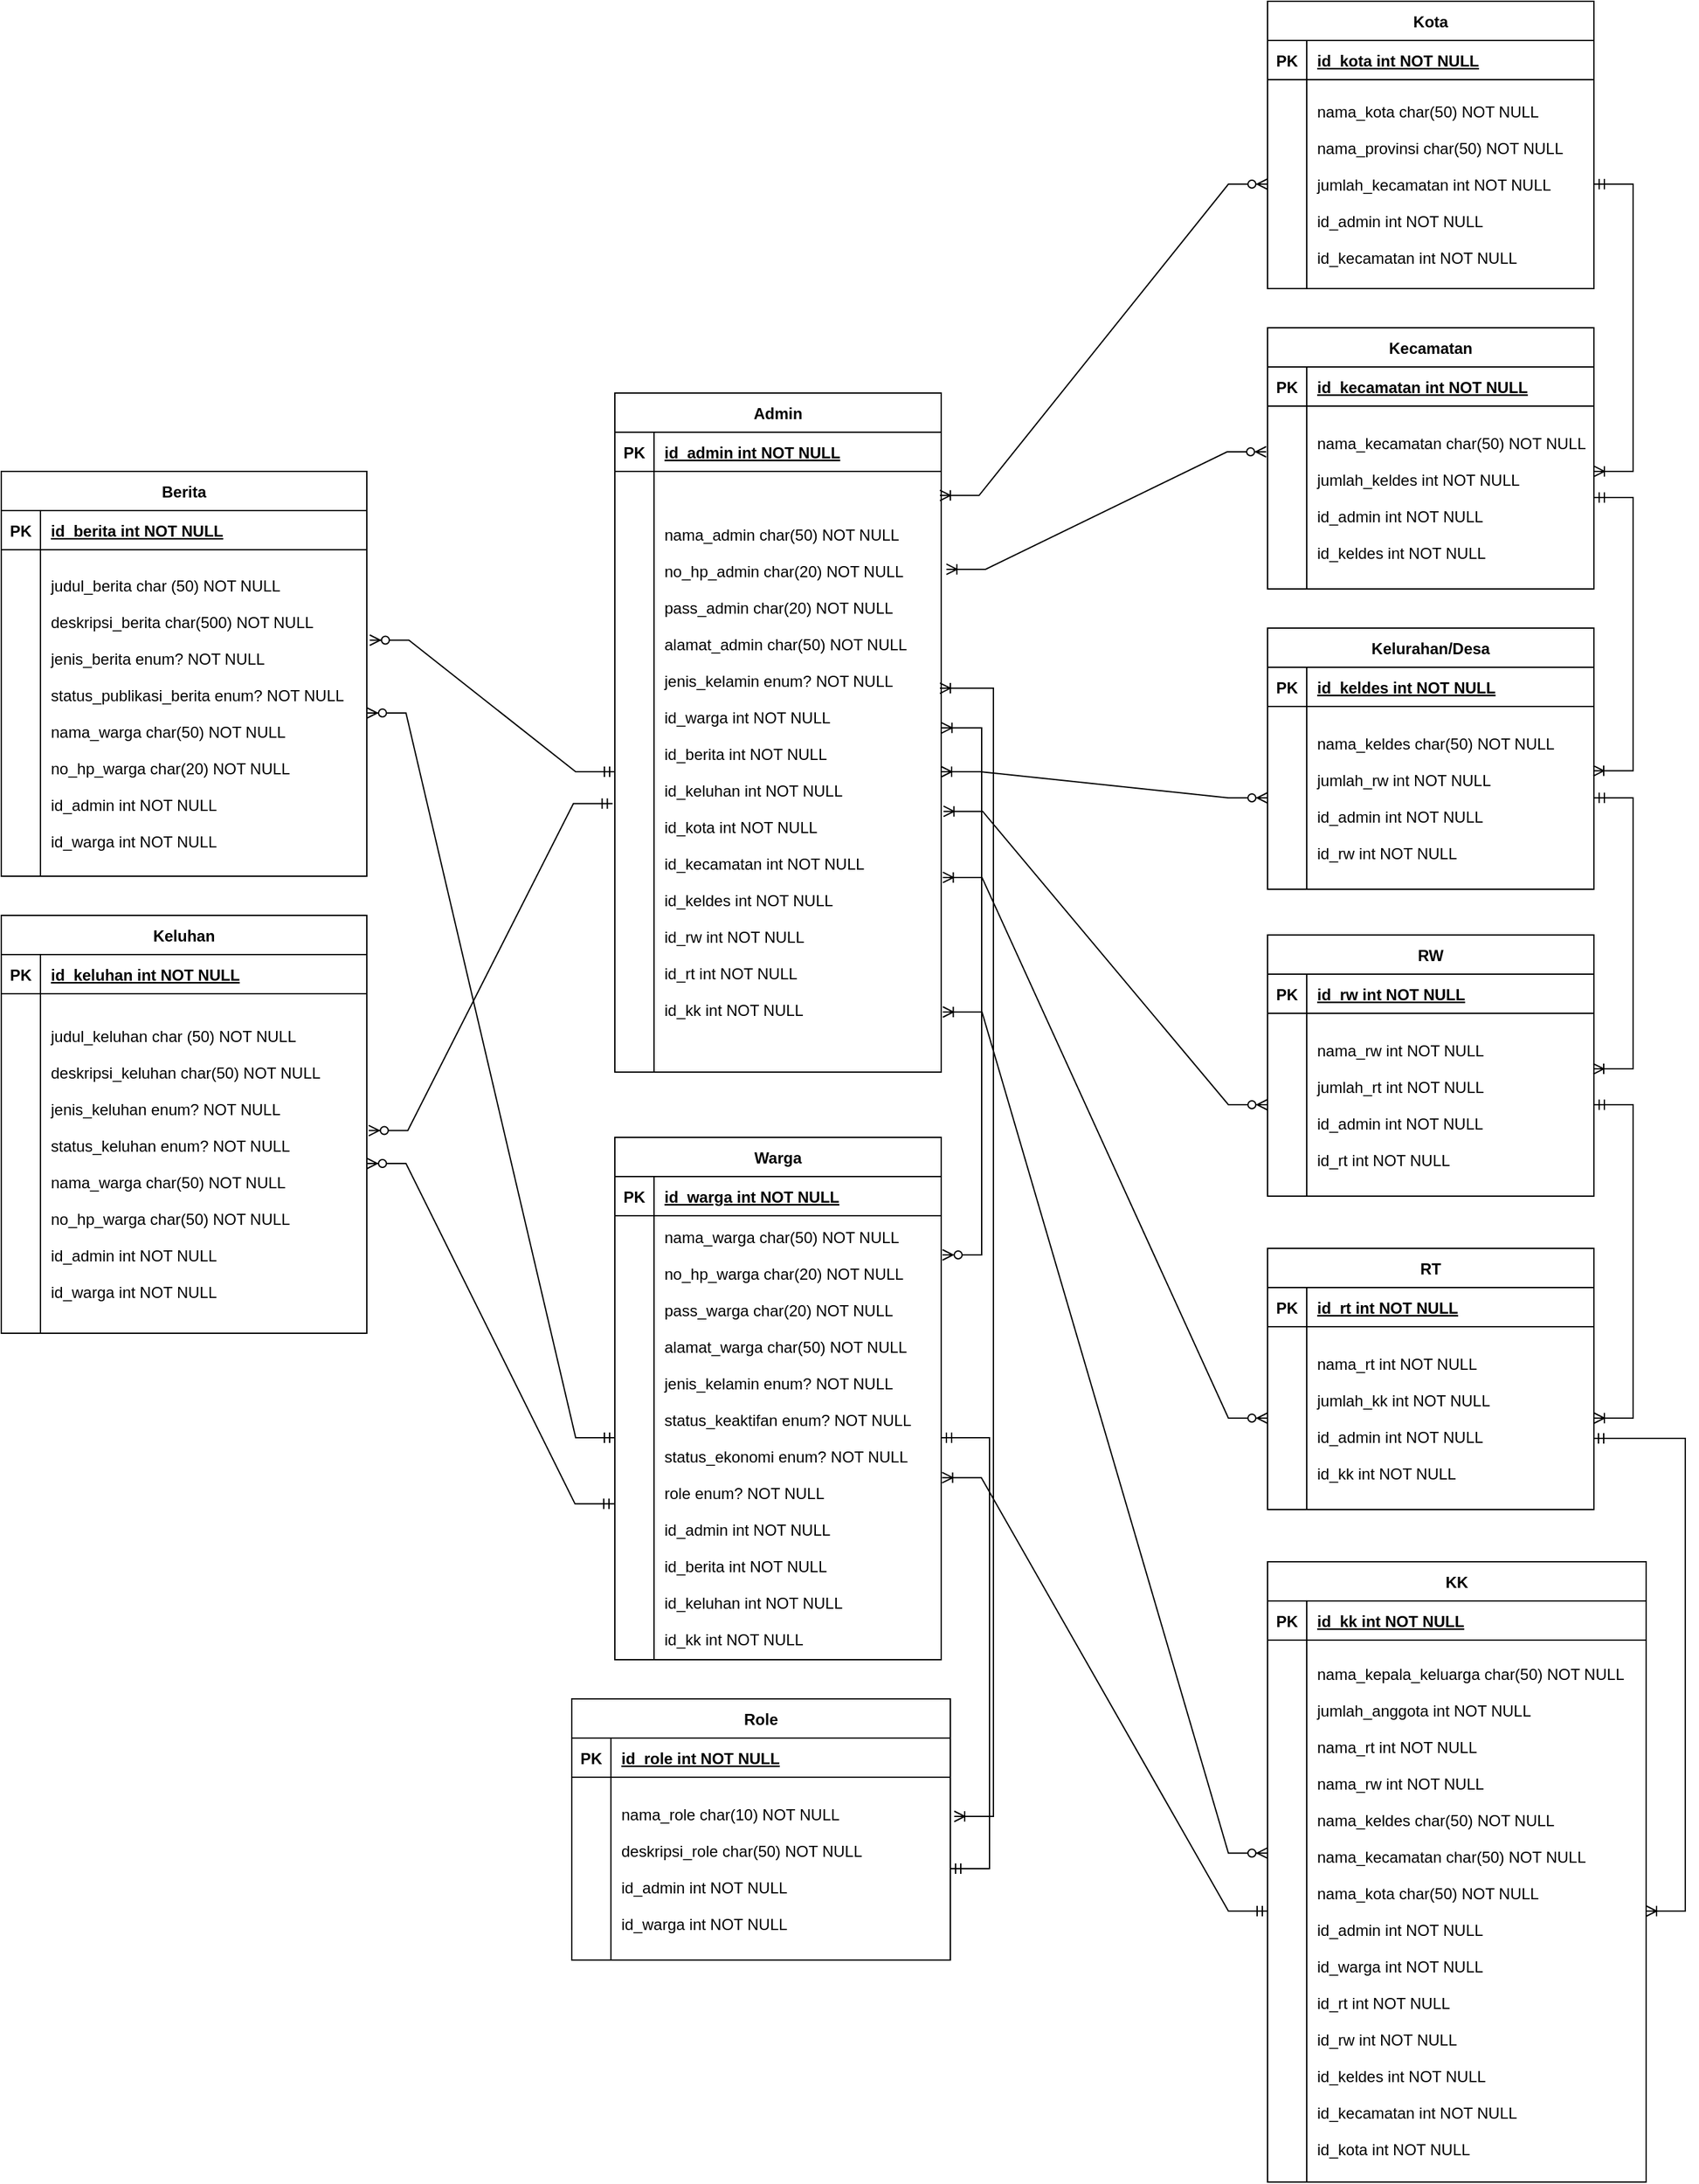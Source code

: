 <mxfile version="17.4.6" type="github">
  <diagram id="R2lEEEUBdFMjLlhIrx00" name="Page-1">
    <mxGraphModel dx="2155" dy="2258" grid="1" gridSize="10" guides="1" tooltips="1" connect="1" arrows="1" fold="1" page="1" pageScale="1" pageWidth="850" pageHeight="1100" math="0" shadow="0" extFonts="Permanent Marker^https://fonts.googleapis.com/css?family=Permanent+Marker">
      <root>
        <mxCell id="0" />
        <mxCell id="1" parent="0" />
        <mxCell id="wq56DuAqluM26716gOqm-50" value="Keluhan" style="shape=table;startSize=30;container=1;collapsible=1;childLayout=tableLayout;fixedRows=1;rowLines=0;fontStyle=1;align=center;resizeLast=1;" parent="1" vertex="1">
          <mxGeometry x="50" y="410" width="280" height="320" as="geometry" />
        </mxCell>
        <mxCell id="wq56DuAqluM26716gOqm-51" value="" style="shape=partialRectangle;collapsible=0;dropTarget=0;pointerEvents=0;fillColor=none;points=[[0,0.5],[1,0.5]];portConstraint=eastwest;top=0;left=0;right=0;bottom=1;" parent="wq56DuAqluM26716gOqm-50" vertex="1">
          <mxGeometry y="30" width="280" height="30" as="geometry" />
        </mxCell>
        <mxCell id="wq56DuAqluM26716gOqm-52" value="PK" style="shape=partialRectangle;overflow=hidden;connectable=0;fillColor=none;top=0;left=0;bottom=0;right=0;fontStyle=1;" parent="wq56DuAqluM26716gOqm-51" vertex="1">
          <mxGeometry width="30" height="30" as="geometry">
            <mxRectangle width="30" height="30" as="alternateBounds" />
          </mxGeometry>
        </mxCell>
        <mxCell id="wq56DuAqluM26716gOqm-53" value="id_keluhan int NOT NULL " style="shape=partialRectangle;overflow=hidden;connectable=0;fillColor=none;top=0;left=0;bottom=0;right=0;align=left;spacingLeft=6;fontStyle=5;" parent="wq56DuAqluM26716gOqm-51" vertex="1">
          <mxGeometry x="30" width="250" height="30" as="geometry">
            <mxRectangle width="250" height="30" as="alternateBounds" />
          </mxGeometry>
        </mxCell>
        <mxCell id="wq56DuAqluM26716gOqm-54" value="" style="shape=partialRectangle;collapsible=0;dropTarget=0;pointerEvents=0;fillColor=none;points=[[0,0.5],[1,0.5]];portConstraint=eastwest;top=0;left=0;right=0;bottom=0;" parent="wq56DuAqluM26716gOqm-50" vertex="1">
          <mxGeometry y="60" width="280" height="260" as="geometry" />
        </mxCell>
        <mxCell id="wq56DuAqluM26716gOqm-55" value="" style="shape=partialRectangle;overflow=hidden;connectable=0;fillColor=none;top=0;left=0;bottom=0;right=0;" parent="wq56DuAqluM26716gOqm-54" vertex="1">
          <mxGeometry width="30" height="260" as="geometry">
            <mxRectangle width="30" height="260" as="alternateBounds" />
          </mxGeometry>
        </mxCell>
        <mxCell id="wq56DuAqluM26716gOqm-56" value="judul_keluhan char (50) NOT NULL&#xa;&#xa;deskripsi_keluhan char(50) NOT NULL&#xa;&#xa;jenis_keluhan enum? NOT NULL&#xa;&#xa;status_keluhan enum? NOT NULL&#xa;&#xa;nama_warga char(50) NOT NULL&#xa;&#xa;no_hp_warga char(50) NOT NULL&#xa;&#xa;id_admin int NOT NULL&#xa;&#xa;id_warga int NOT NULL" style="shape=partialRectangle;overflow=hidden;connectable=0;fillColor=none;top=0;left=0;bottom=0;right=0;align=left;spacingLeft=6;" parent="wq56DuAqluM26716gOqm-54" vertex="1">
          <mxGeometry x="30" width="250" height="260" as="geometry">
            <mxRectangle width="250" height="260" as="alternateBounds" />
          </mxGeometry>
        </mxCell>
        <mxCell id="C-vyLk0tnHw3VtMMgP7b-2" value="Kota" style="shape=table;startSize=30;container=1;collapsible=1;childLayout=tableLayout;fixedRows=1;rowLines=0;fontStyle=1;align=center;resizeLast=1;" parent="1" vertex="1">
          <mxGeometry x="1020" y="-290" width="250" height="220" as="geometry" />
        </mxCell>
        <mxCell id="C-vyLk0tnHw3VtMMgP7b-3" value="" style="shape=partialRectangle;collapsible=0;dropTarget=0;pointerEvents=0;fillColor=none;points=[[0,0.5],[1,0.5]];portConstraint=eastwest;top=0;left=0;right=0;bottom=1;" parent="C-vyLk0tnHw3VtMMgP7b-2" vertex="1">
          <mxGeometry y="30" width="250" height="30" as="geometry" />
        </mxCell>
        <mxCell id="C-vyLk0tnHw3VtMMgP7b-4" value="PK" style="shape=partialRectangle;overflow=hidden;connectable=0;fillColor=none;top=0;left=0;bottom=0;right=0;fontStyle=1;" parent="C-vyLk0tnHw3VtMMgP7b-3" vertex="1">
          <mxGeometry width="30" height="30" as="geometry">
            <mxRectangle width="30" height="30" as="alternateBounds" />
          </mxGeometry>
        </mxCell>
        <mxCell id="C-vyLk0tnHw3VtMMgP7b-5" value="id_kota int NOT NULL " style="shape=partialRectangle;overflow=hidden;connectable=0;fillColor=none;top=0;left=0;bottom=0;right=0;align=left;spacingLeft=6;fontStyle=5;" parent="C-vyLk0tnHw3VtMMgP7b-3" vertex="1">
          <mxGeometry x="30" width="220" height="30" as="geometry">
            <mxRectangle width="220" height="30" as="alternateBounds" />
          </mxGeometry>
        </mxCell>
        <mxCell id="C-vyLk0tnHw3VtMMgP7b-6" value="" style="shape=partialRectangle;collapsible=0;dropTarget=0;pointerEvents=0;fillColor=none;points=[[0,0.5],[1,0.5]];portConstraint=eastwest;top=0;left=0;right=0;bottom=0;" parent="C-vyLk0tnHw3VtMMgP7b-2" vertex="1">
          <mxGeometry y="60" width="250" height="160" as="geometry" />
        </mxCell>
        <mxCell id="C-vyLk0tnHw3VtMMgP7b-7" value="" style="shape=partialRectangle;overflow=hidden;connectable=0;fillColor=none;top=0;left=0;bottom=0;right=0;" parent="C-vyLk0tnHw3VtMMgP7b-6" vertex="1">
          <mxGeometry width="30" height="160" as="geometry">
            <mxRectangle width="30" height="160" as="alternateBounds" />
          </mxGeometry>
        </mxCell>
        <mxCell id="C-vyLk0tnHw3VtMMgP7b-8" value="nama_kota char(50) NOT NULL&#xa;&#xa;nama_provinsi char(50) NOT NULL&#xa;&#xa;jumlah_kecamatan int NOT NULL&#xa;&#xa;id_admin int NOT NULL&#xa;&#xa;id_kecamatan int NOT NULL" style="shape=partialRectangle;overflow=hidden;connectable=0;fillColor=none;top=0;left=0;bottom=0;right=0;align=left;spacingLeft=6;" parent="C-vyLk0tnHw3VtMMgP7b-6" vertex="1">
          <mxGeometry x="30" width="220" height="160" as="geometry">
            <mxRectangle width="220" height="160" as="alternateBounds" />
          </mxGeometry>
        </mxCell>
        <mxCell id="C-vyLk0tnHw3VtMMgP7b-13" value="Berita" style="shape=table;startSize=30;container=1;collapsible=1;childLayout=tableLayout;fixedRows=1;rowLines=0;fontStyle=1;align=center;resizeLast=1;" parent="1" vertex="1">
          <mxGeometry x="50" y="70" width="280" height="310" as="geometry" />
        </mxCell>
        <mxCell id="C-vyLk0tnHw3VtMMgP7b-14" value="" style="shape=partialRectangle;collapsible=0;dropTarget=0;pointerEvents=0;fillColor=none;points=[[0,0.5],[1,0.5]];portConstraint=eastwest;top=0;left=0;right=0;bottom=1;" parent="C-vyLk0tnHw3VtMMgP7b-13" vertex="1">
          <mxGeometry y="30" width="280" height="30" as="geometry" />
        </mxCell>
        <mxCell id="C-vyLk0tnHw3VtMMgP7b-15" value="PK" style="shape=partialRectangle;overflow=hidden;connectable=0;fillColor=none;top=0;left=0;bottom=0;right=0;fontStyle=1;" parent="C-vyLk0tnHw3VtMMgP7b-14" vertex="1">
          <mxGeometry width="30" height="30" as="geometry">
            <mxRectangle width="30" height="30" as="alternateBounds" />
          </mxGeometry>
        </mxCell>
        <mxCell id="C-vyLk0tnHw3VtMMgP7b-16" value="id_berita int NOT NULL " style="shape=partialRectangle;overflow=hidden;connectable=0;fillColor=none;top=0;left=0;bottom=0;right=0;align=left;spacingLeft=6;fontStyle=5;" parent="C-vyLk0tnHw3VtMMgP7b-14" vertex="1">
          <mxGeometry x="30" width="250" height="30" as="geometry">
            <mxRectangle width="250" height="30" as="alternateBounds" />
          </mxGeometry>
        </mxCell>
        <mxCell id="C-vyLk0tnHw3VtMMgP7b-17" value="" style="shape=partialRectangle;collapsible=0;dropTarget=0;pointerEvents=0;fillColor=none;points=[[0,0.5],[1,0.5]];portConstraint=eastwest;top=0;left=0;right=0;bottom=0;" parent="C-vyLk0tnHw3VtMMgP7b-13" vertex="1">
          <mxGeometry y="60" width="280" height="250" as="geometry" />
        </mxCell>
        <mxCell id="C-vyLk0tnHw3VtMMgP7b-18" value="" style="shape=partialRectangle;overflow=hidden;connectable=0;fillColor=none;top=0;left=0;bottom=0;right=0;" parent="C-vyLk0tnHw3VtMMgP7b-17" vertex="1">
          <mxGeometry width="30" height="250" as="geometry">
            <mxRectangle width="30" height="250" as="alternateBounds" />
          </mxGeometry>
        </mxCell>
        <mxCell id="C-vyLk0tnHw3VtMMgP7b-19" value="judul_berita char (50) NOT NULL&#xa;&#xa;deskripsi_berita char(500) NOT NULL&#xa;&#xa;jenis_berita enum? NOT NULL&#xa;&#xa;status_publikasi_berita enum? NOT NULL&#xa;&#xa;nama_warga char(50) NOT NULL&#xa;&#xa;no_hp_warga char(20) NOT NULL&#xa;&#xa;id_admin int NOT NULL&#xa;&#xa;id_warga int NOT NULL" style="shape=partialRectangle;overflow=hidden;connectable=0;fillColor=none;top=0;left=0;bottom=0;right=0;align=left;spacingLeft=6;" parent="C-vyLk0tnHw3VtMMgP7b-17" vertex="1">
          <mxGeometry x="30" width="250" height="250" as="geometry">
            <mxRectangle width="250" height="250" as="alternateBounds" />
          </mxGeometry>
        </mxCell>
        <mxCell id="C-vyLk0tnHw3VtMMgP7b-23" value="Warga" style="shape=table;startSize=30;container=1;collapsible=1;childLayout=tableLayout;fixedRows=1;rowLines=0;fontStyle=1;align=center;resizeLast=1;" parent="1" vertex="1">
          <mxGeometry x="520" y="580" width="250" height="400" as="geometry" />
        </mxCell>
        <mxCell id="C-vyLk0tnHw3VtMMgP7b-24" value="" style="shape=partialRectangle;collapsible=0;dropTarget=0;pointerEvents=0;fillColor=none;points=[[0,0.5],[1,0.5]];portConstraint=eastwest;top=0;left=0;right=0;bottom=1;" parent="C-vyLk0tnHw3VtMMgP7b-23" vertex="1">
          <mxGeometry y="30" width="250" height="30" as="geometry" />
        </mxCell>
        <mxCell id="C-vyLk0tnHw3VtMMgP7b-25" value="PK" style="shape=partialRectangle;overflow=hidden;connectable=0;fillColor=none;top=0;left=0;bottom=0;right=0;fontStyle=1;" parent="C-vyLk0tnHw3VtMMgP7b-24" vertex="1">
          <mxGeometry width="30" height="30" as="geometry">
            <mxRectangle width="30" height="30" as="alternateBounds" />
          </mxGeometry>
        </mxCell>
        <mxCell id="C-vyLk0tnHw3VtMMgP7b-26" value="id_warga int NOT NULL " style="shape=partialRectangle;overflow=hidden;connectable=0;fillColor=none;top=0;left=0;bottom=0;right=0;align=left;spacingLeft=6;fontStyle=5;" parent="C-vyLk0tnHw3VtMMgP7b-24" vertex="1">
          <mxGeometry x="30" width="220" height="30" as="geometry">
            <mxRectangle width="220" height="30" as="alternateBounds" />
          </mxGeometry>
        </mxCell>
        <mxCell id="C-vyLk0tnHw3VtMMgP7b-27" value="" style="shape=partialRectangle;collapsible=0;dropTarget=0;pointerEvents=0;fillColor=none;points=[[0,0.5],[1,0.5]];portConstraint=eastwest;top=0;left=0;right=0;bottom=0;" parent="C-vyLk0tnHw3VtMMgP7b-23" vertex="1">
          <mxGeometry y="60" width="250" height="340" as="geometry" />
        </mxCell>
        <mxCell id="C-vyLk0tnHw3VtMMgP7b-28" value="" style="shape=partialRectangle;overflow=hidden;connectable=0;fillColor=none;top=0;left=0;bottom=0;right=0;" parent="C-vyLk0tnHw3VtMMgP7b-27" vertex="1">
          <mxGeometry width="30" height="340" as="geometry">
            <mxRectangle width="30" height="340" as="alternateBounds" />
          </mxGeometry>
        </mxCell>
        <mxCell id="C-vyLk0tnHw3VtMMgP7b-29" value="nama_warga char(50) NOT NULL&#xa;&#xa;no_hp_warga char(20) NOT NULL&#xa;&#xa;pass_warga char(20) NOT NULL&#xa;&#xa;alamat_warga char(50) NOT NULL&#xa;&#xa;jenis_kelamin enum? NOT NULL&#xa;&#xa;status_keaktifan enum? NOT NULL&#xa;&#xa;status_ekonomi enum? NOT NULL&#xa;&#xa;role enum? NOT NULL&#xa;&#xa;id_admin int NOT NULL&#xa;&#xa;id_berita int NOT NULL&#xa;&#xa;id_keluhan int NOT NULL&#xa;&#xa;id_kk int NOT NULL" style="shape=partialRectangle;overflow=hidden;connectable=0;fillColor=none;top=0;left=0;bottom=0;right=0;align=left;spacingLeft=6;" parent="C-vyLk0tnHw3VtMMgP7b-27" vertex="1">
          <mxGeometry x="30" width="220" height="340" as="geometry">
            <mxRectangle width="220" height="340" as="alternateBounds" />
          </mxGeometry>
        </mxCell>
        <mxCell id="wq56DuAqluM26716gOqm-1" value="Kecamatan" style="shape=table;startSize=30;container=1;collapsible=1;childLayout=tableLayout;fixedRows=1;rowLines=0;fontStyle=1;align=center;resizeLast=1;" parent="1" vertex="1">
          <mxGeometry x="1020" y="-40" width="250" height="200" as="geometry" />
        </mxCell>
        <mxCell id="wq56DuAqluM26716gOqm-2" value="" style="shape=partialRectangle;collapsible=0;dropTarget=0;pointerEvents=0;fillColor=none;points=[[0,0.5],[1,0.5]];portConstraint=eastwest;top=0;left=0;right=0;bottom=1;" parent="wq56DuAqluM26716gOqm-1" vertex="1">
          <mxGeometry y="30" width="250" height="30" as="geometry" />
        </mxCell>
        <mxCell id="wq56DuAqluM26716gOqm-3" value="PK" style="shape=partialRectangle;overflow=hidden;connectable=0;fillColor=none;top=0;left=0;bottom=0;right=0;fontStyle=1;" parent="wq56DuAqluM26716gOqm-2" vertex="1">
          <mxGeometry width="30" height="30" as="geometry">
            <mxRectangle width="30" height="30" as="alternateBounds" />
          </mxGeometry>
        </mxCell>
        <mxCell id="wq56DuAqluM26716gOqm-4" value="id_kecamatan int NOT NULL " style="shape=partialRectangle;overflow=hidden;connectable=0;fillColor=none;top=0;left=0;bottom=0;right=0;align=left;spacingLeft=6;fontStyle=5;" parent="wq56DuAqluM26716gOqm-2" vertex="1">
          <mxGeometry x="30" width="220" height="30" as="geometry">
            <mxRectangle width="220" height="30" as="alternateBounds" />
          </mxGeometry>
        </mxCell>
        <mxCell id="wq56DuAqluM26716gOqm-5" value="" style="shape=partialRectangle;collapsible=0;dropTarget=0;pointerEvents=0;fillColor=none;points=[[0,0.5],[1,0.5]];portConstraint=eastwest;top=0;left=0;right=0;bottom=0;" parent="wq56DuAqluM26716gOqm-1" vertex="1">
          <mxGeometry y="60" width="250" height="140" as="geometry" />
        </mxCell>
        <mxCell id="wq56DuAqluM26716gOqm-6" value="" style="shape=partialRectangle;overflow=hidden;connectable=0;fillColor=none;top=0;left=0;bottom=0;right=0;" parent="wq56DuAqluM26716gOqm-5" vertex="1">
          <mxGeometry width="30" height="140" as="geometry">
            <mxRectangle width="30" height="140" as="alternateBounds" />
          </mxGeometry>
        </mxCell>
        <mxCell id="wq56DuAqluM26716gOqm-7" value="nama_kecamatan char(50) NOT NULL&#xa;&#xa;jumlah_keldes int NOT NULL&#xa;&#xa;id_admin int NOT NULL&#xa;&#xa;id_keldes int NOT NULL" style="shape=partialRectangle;overflow=hidden;connectable=0;fillColor=none;top=0;left=0;bottom=0;right=0;align=left;spacingLeft=6;" parent="wq56DuAqluM26716gOqm-5" vertex="1">
          <mxGeometry x="30" width="220" height="140" as="geometry">
            <mxRectangle width="220" height="140" as="alternateBounds" />
          </mxGeometry>
        </mxCell>
        <mxCell id="wq56DuAqluM26716gOqm-8" value="Kelurahan/Desa" style="shape=table;startSize=30;container=1;collapsible=1;childLayout=tableLayout;fixedRows=1;rowLines=0;fontStyle=1;align=center;resizeLast=1;" parent="1" vertex="1">
          <mxGeometry x="1020" y="190" width="250" height="200" as="geometry" />
        </mxCell>
        <mxCell id="wq56DuAqluM26716gOqm-9" value="" style="shape=partialRectangle;collapsible=0;dropTarget=0;pointerEvents=0;fillColor=none;points=[[0,0.5],[1,0.5]];portConstraint=eastwest;top=0;left=0;right=0;bottom=1;" parent="wq56DuAqluM26716gOqm-8" vertex="1">
          <mxGeometry y="30" width="250" height="30" as="geometry" />
        </mxCell>
        <mxCell id="wq56DuAqluM26716gOqm-10" value="PK" style="shape=partialRectangle;overflow=hidden;connectable=0;fillColor=none;top=0;left=0;bottom=0;right=0;fontStyle=1;" parent="wq56DuAqluM26716gOqm-9" vertex="1">
          <mxGeometry width="30" height="30" as="geometry">
            <mxRectangle width="30" height="30" as="alternateBounds" />
          </mxGeometry>
        </mxCell>
        <mxCell id="wq56DuAqluM26716gOqm-11" value="id_keldes int NOT NULL " style="shape=partialRectangle;overflow=hidden;connectable=0;fillColor=none;top=0;left=0;bottom=0;right=0;align=left;spacingLeft=6;fontStyle=5;" parent="wq56DuAqluM26716gOqm-9" vertex="1">
          <mxGeometry x="30" width="220" height="30" as="geometry">
            <mxRectangle width="220" height="30" as="alternateBounds" />
          </mxGeometry>
        </mxCell>
        <mxCell id="wq56DuAqluM26716gOqm-12" value="" style="shape=partialRectangle;collapsible=0;dropTarget=0;pointerEvents=0;fillColor=none;points=[[0,0.5],[1,0.5]];portConstraint=eastwest;top=0;left=0;right=0;bottom=0;" parent="wq56DuAqluM26716gOqm-8" vertex="1">
          <mxGeometry y="60" width="250" height="140" as="geometry" />
        </mxCell>
        <mxCell id="wq56DuAqluM26716gOqm-13" value="" style="shape=partialRectangle;overflow=hidden;connectable=0;fillColor=none;top=0;left=0;bottom=0;right=0;" parent="wq56DuAqluM26716gOqm-12" vertex="1">
          <mxGeometry width="30" height="140" as="geometry">
            <mxRectangle width="30" height="140" as="alternateBounds" />
          </mxGeometry>
        </mxCell>
        <mxCell id="wq56DuAqluM26716gOqm-14" value="nama_keldes char(50) NOT NULL&#xa;&#xa;jumlah_rw int NOT NULL&#xa;&#xa;id_admin int NOT NULL&#xa;&#xa;id_rw int NOT NULL" style="shape=partialRectangle;overflow=hidden;connectable=0;fillColor=none;top=0;left=0;bottom=0;right=0;align=left;spacingLeft=6;" parent="wq56DuAqluM26716gOqm-12" vertex="1">
          <mxGeometry x="30" width="220" height="140" as="geometry">
            <mxRectangle width="220" height="140" as="alternateBounds" />
          </mxGeometry>
        </mxCell>
        <mxCell id="wq56DuAqluM26716gOqm-22" value="RW" style="shape=table;startSize=30;container=1;collapsible=1;childLayout=tableLayout;fixedRows=1;rowLines=0;fontStyle=1;align=center;resizeLast=1;" parent="1" vertex="1">
          <mxGeometry x="1020" y="425" width="250" height="200" as="geometry" />
        </mxCell>
        <mxCell id="wq56DuAqluM26716gOqm-23" value="" style="shape=partialRectangle;collapsible=0;dropTarget=0;pointerEvents=0;fillColor=none;points=[[0,0.5],[1,0.5]];portConstraint=eastwest;top=0;left=0;right=0;bottom=1;" parent="wq56DuAqluM26716gOqm-22" vertex="1">
          <mxGeometry y="30" width="250" height="30" as="geometry" />
        </mxCell>
        <mxCell id="wq56DuAqluM26716gOqm-24" value="PK" style="shape=partialRectangle;overflow=hidden;connectable=0;fillColor=none;top=0;left=0;bottom=0;right=0;fontStyle=1;" parent="wq56DuAqluM26716gOqm-23" vertex="1">
          <mxGeometry width="30" height="30" as="geometry">
            <mxRectangle width="30" height="30" as="alternateBounds" />
          </mxGeometry>
        </mxCell>
        <mxCell id="wq56DuAqluM26716gOqm-25" value="id_rw int NOT NULL " style="shape=partialRectangle;overflow=hidden;connectable=0;fillColor=none;top=0;left=0;bottom=0;right=0;align=left;spacingLeft=6;fontStyle=5;" parent="wq56DuAqluM26716gOqm-23" vertex="1">
          <mxGeometry x="30" width="220" height="30" as="geometry">
            <mxRectangle width="220" height="30" as="alternateBounds" />
          </mxGeometry>
        </mxCell>
        <mxCell id="wq56DuAqluM26716gOqm-26" value="" style="shape=partialRectangle;collapsible=0;dropTarget=0;pointerEvents=0;fillColor=none;points=[[0,0.5],[1,0.5]];portConstraint=eastwest;top=0;left=0;right=0;bottom=0;" parent="wq56DuAqluM26716gOqm-22" vertex="1">
          <mxGeometry y="60" width="250" height="140" as="geometry" />
        </mxCell>
        <mxCell id="wq56DuAqluM26716gOqm-27" value="" style="shape=partialRectangle;overflow=hidden;connectable=0;fillColor=none;top=0;left=0;bottom=0;right=0;" parent="wq56DuAqluM26716gOqm-26" vertex="1">
          <mxGeometry width="30" height="140" as="geometry">
            <mxRectangle width="30" height="140" as="alternateBounds" />
          </mxGeometry>
        </mxCell>
        <mxCell id="wq56DuAqluM26716gOqm-28" value="nama_rw int NOT NULL&#xa;&#xa;jumlah_rt int NOT NULL&#xa;&#xa;id_admin int NOT NULL&#xa;&#xa;id_rt int NOT NULL" style="shape=partialRectangle;overflow=hidden;connectable=0;fillColor=none;top=0;left=0;bottom=0;right=0;align=left;spacingLeft=6;" parent="wq56DuAqluM26716gOqm-26" vertex="1">
          <mxGeometry x="30" width="220" height="140" as="geometry">
            <mxRectangle width="220" height="140" as="alternateBounds" />
          </mxGeometry>
        </mxCell>
        <mxCell id="wq56DuAqluM26716gOqm-29" value="RT" style="shape=table;startSize=30;container=1;collapsible=1;childLayout=tableLayout;fixedRows=1;rowLines=0;fontStyle=1;align=center;resizeLast=1;" parent="1" vertex="1">
          <mxGeometry x="1020" y="665" width="250" height="200" as="geometry" />
        </mxCell>
        <mxCell id="wq56DuAqluM26716gOqm-30" value="" style="shape=partialRectangle;collapsible=0;dropTarget=0;pointerEvents=0;fillColor=none;points=[[0,0.5],[1,0.5]];portConstraint=eastwest;top=0;left=0;right=0;bottom=1;" parent="wq56DuAqluM26716gOqm-29" vertex="1">
          <mxGeometry y="30" width="250" height="30" as="geometry" />
        </mxCell>
        <mxCell id="wq56DuAqluM26716gOqm-31" value="PK" style="shape=partialRectangle;overflow=hidden;connectable=0;fillColor=none;top=0;left=0;bottom=0;right=0;fontStyle=1;" parent="wq56DuAqluM26716gOqm-30" vertex="1">
          <mxGeometry width="30" height="30" as="geometry">
            <mxRectangle width="30" height="30" as="alternateBounds" />
          </mxGeometry>
        </mxCell>
        <mxCell id="wq56DuAqluM26716gOqm-32" value="id_rt int NOT NULL " style="shape=partialRectangle;overflow=hidden;connectable=0;fillColor=none;top=0;left=0;bottom=0;right=0;align=left;spacingLeft=6;fontStyle=5;" parent="wq56DuAqluM26716gOqm-30" vertex="1">
          <mxGeometry x="30" width="220" height="30" as="geometry">
            <mxRectangle width="220" height="30" as="alternateBounds" />
          </mxGeometry>
        </mxCell>
        <mxCell id="wq56DuAqluM26716gOqm-33" value="" style="shape=partialRectangle;collapsible=0;dropTarget=0;pointerEvents=0;fillColor=none;points=[[0,0.5],[1,0.5]];portConstraint=eastwest;top=0;left=0;right=0;bottom=0;" parent="wq56DuAqluM26716gOqm-29" vertex="1">
          <mxGeometry y="60" width="250" height="140" as="geometry" />
        </mxCell>
        <mxCell id="wq56DuAqluM26716gOqm-34" value="" style="shape=partialRectangle;overflow=hidden;connectable=0;fillColor=none;top=0;left=0;bottom=0;right=0;" parent="wq56DuAqluM26716gOqm-33" vertex="1">
          <mxGeometry width="30" height="140" as="geometry">
            <mxRectangle width="30" height="140" as="alternateBounds" />
          </mxGeometry>
        </mxCell>
        <mxCell id="wq56DuAqluM26716gOqm-35" value="nama_rt int NOT NULL&#xa;&#xa;jumlah_kk int NOT NULL&#xa;&#xa;id_admin int NOT NULL&#xa;&#xa;id_kk int NOT NULL" style="shape=partialRectangle;overflow=hidden;connectable=0;fillColor=none;top=0;left=0;bottom=0;right=0;align=left;spacingLeft=6;" parent="wq56DuAqluM26716gOqm-33" vertex="1">
          <mxGeometry x="30" width="220" height="140" as="geometry">
            <mxRectangle width="220" height="140" as="alternateBounds" />
          </mxGeometry>
        </mxCell>
        <mxCell id="wq56DuAqluM26716gOqm-36" value="KK" style="shape=table;startSize=30;container=1;collapsible=1;childLayout=tableLayout;fixedRows=1;rowLines=0;fontStyle=1;align=center;resizeLast=1;" parent="1" vertex="1">
          <mxGeometry x="1020" y="905" width="290" height="475" as="geometry" />
        </mxCell>
        <mxCell id="wq56DuAqluM26716gOqm-37" value="" style="shape=partialRectangle;collapsible=0;dropTarget=0;pointerEvents=0;fillColor=none;points=[[0,0.5],[1,0.5]];portConstraint=eastwest;top=0;left=0;right=0;bottom=1;" parent="wq56DuAqluM26716gOqm-36" vertex="1">
          <mxGeometry y="30" width="290" height="30" as="geometry" />
        </mxCell>
        <mxCell id="wq56DuAqluM26716gOqm-38" value="PK" style="shape=partialRectangle;overflow=hidden;connectable=0;fillColor=none;top=0;left=0;bottom=0;right=0;fontStyle=1;" parent="wq56DuAqluM26716gOqm-37" vertex="1">
          <mxGeometry width="30" height="30" as="geometry">
            <mxRectangle width="30" height="30" as="alternateBounds" />
          </mxGeometry>
        </mxCell>
        <mxCell id="wq56DuAqluM26716gOqm-39" value="id_kk int NOT NULL " style="shape=partialRectangle;overflow=hidden;connectable=0;fillColor=none;top=0;left=0;bottom=0;right=0;align=left;spacingLeft=6;fontStyle=5;" parent="wq56DuAqluM26716gOqm-37" vertex="1">
          <mxGeometry x="30" width="260" height="30" as="geometry">
            <mxRectangle width="260" height="30" as="alternateBounds" />
          </mxGeometry>
        </mxCell>
        <mxCell id="wq56DuAqluM26716gOqm-40" value="" style="shape=partialRectangle;collapsible=0;dropTarget=0;pointerEvents=0;fillColor=none;points=[[0,0.5],[1,0.5]];portConstraint=eastwest;top=0;left=0;right=0;bottom=0;" parent="wq56DuAqluM26716gOqm-36" vertex="1">
          <mxGeometry y="60" width="290" height="415" as="geometry" />
        </mxCell>
        <mxCell id="wq56DuAqluM26716gOqm-41" value="" style="shape=partialRectangle;overflow=hidden;connectable=0;fillColor=none;top=0;left=0;bottom=0;right=0;" parent="wq56DuAqluM26716gOqm-40" vertex="1">
          <mxGeometry width="30" height="415" as="geometry">
            <mxRectangle width="30" height="415" as="alternateBounds" />
          </mxGeometry>
        </mxCell>
        <mxCell id="wq56DuAqluM26716gOqm-42" value="nama_kepala_keluarga char(50) NOT NULL&#xa;&#xa;jumlah_anggota int NOT NULL&#xa;&#xa;nama_rt int NOT NULL&#xa;&#xa;nama_rw int NOT NULL&#xa;&#xa;nama_keldes char(50) NOT NULL&#xa;&#xa;nama_kecamatan char(50) NOT NULL&#xa;&#xa;nama_kota char(50) NOT NULL&#xa;&#xa;id_admin int NOT NULL&#xa;&#xa;id_warga int NOT NULL&#xa;&#xa;id_rt int NOT NULL&#xa;&#xa;id_rw int NOT NULL&#xa;&#xa;id_keldes int NOT NULL&#xa;&#xa;id_kecamatan int NOT NULL&#xa;&#xa;id_kota int NOT NULL" style="shape=partialRectangle;overflow=hidden;connectable=0;fillColor=none;top=0;left=0;bottom=0;right=0;align=left;spacingLeft=6;" parent="wq56DuAqluM26716gOqm-40" vertex="1">
          <mxGeometry x="30" width="260" height="415" as="geometry">
            <mxRectangle width="260" height="415" as="alternateBounds" />
          </mxGeometry>
        </mxCell>
        <mxCell id="wq56DuAqluM26716gOqm-43" value="Admin" style="shape=table;startSize=30;container=1;collapsible=1;childLayout=tableLayout;fixedRows=1;rowLines=0;fontStyle=1;align=center;resizeLast=1;" parent="1" vertex="1">
          <mxGeometry x="520" y="10" width="250" height="520" as="geometry" />
        </mxCell>
        <mxCell id="wq56DuAqluM26716gOqm-44" value="" style="shape=partialRectangle;collapsible=0;dropTarget=0;pointerEvents=0;fillColor=none;points=[[0,0.5],[1,0.5]];portConstraint=eastwest;top=0;left=0;right=0;bottom=1;" parent="wq56DuAqluM26716gOqm-43" vertex="1">
          <mxGeometry y="30" width="250" height="30" as="geometry" />
        </mxCell>
        <mxCell id="wq56DuAqluM26716gOqm-45" value="PK" style="shape=partialRectangle;overflow=hidden;connectable=0;fillColor=none;top=0;left=0;bottom=0;right=0;fontStyle=1;" parent="wq56DuAqluM26716gOqm-44" vertex="1">
          <mxGeometry width="30" height="30" as="geometry">
            <mxRectangle width="30" height="30" as="alternateBounds" />
          </mxGeometry>
        </mxCell>
        <mxCell id="wq56DuAqluM26716gOqm-46" value="id_admin int NOT NULL " style="shape=partialRectangle;overflow=hidden;connectable=0;fillColor=none;top=0;left=0;bottom=0;right=0;align=left;spacingLeft=6;fontStyle=5;" parent="wq56DuAqluM26716gOqm-44" vertex="1">
          <mxGeometry x="30" width="220" height="30" as="geometry">
            <mxRectangle width="220" height="30" as="alternateBounds" />
          </mxGeometry>
        </mxCell>
        <mxCell id="wq56DuAqluM26716gOqm-47" value="" style="shape=partialRectangle;collapsible=0;dropTarget=0;pointerEvents=0;fillColor=none;points=[[0,0.5],[1,0.5]];portConstraint=eastwest;top=0;left=0;right=0;bottom=0;" parent="wq56DuAqluM26716gOqm-43" vertex="1">
          <mxGeometry y="60" width="250" height="460" as="geometry" />
        </mxCell>
        <mxCell id="wq56DuAqluM26716gOqm-48" value="" style="shape=partialRectangle;overflow=hidden;connectable=0;fillColor=none;top=0;left=0;bottom=0;right=0;" parent="wq56DuAqluM26716gOqm-47" vertex="1">
          <mxGeometry width="30" height="460" as="geometry">
            <mxRectangle width="30" height="460" as="alternateBounds" />
          </mxGeometry>
        </mxCell>
        <mxCell id="wq56DuAqluM26716gOqm-49" value="nama_admin char(50) NOT NULL&#xa;&#xa;no_hp_admin char(20) NOT NULL&#xa;&#xa;pass_admin char(20) NOT NULL&#xa;&#xa;alamat_admin char(50) NOT NULL&#xa;&#xa;jenis_kelamin enum? NOT NULL&#xa;&#xa;id_warga int NOT NULL&#xa;&#xa;id_berita int NOT NULL&#xa;&#xa;id_keluhan int NOT NULL&#xa;&#xa;id_kota int NOT NULL&#xa;&#xa;id_kecamatan int NOT NULL&#xa;&#xa;id_keldes int NOT NULL&#xa;&#xa;id_rw int NOT NULL&#xa;&#xa;id_rt int NOT NULL&#xa;&#xa;id_kk int NOT NULL" style="shape=partialRectangle;overflow=hidden;connectable=0;fillColor=none;top=0;left=0;bottom=0;right=0;align=left;spacingLeft=6;" parent="wq56DuAqluM26716gOqm-47" vertex="1">
          <mxGeometry x="30" width="220" height="460" as="geometry">
            <mxRectangle width="220" height="460" as="alternateBounds" />
          </mxGeometry>
        </mxCell>
        <mxCell id="wq56DuAqluM26716gOqm-57" value="" style="edgeStyle=entityRelationEdgeStyle;fontSize=12;html=1;endArrow=ERoneToMany;startArrow=ERmandOne;rounded=0;exitX=1;exitY=0.5;exitDx=0;exitDy=0;entryX=1;entryY=0.357;entryDx=0;entryDy=0;entryPerimeter=0;" parent="1" source="C-vyLk0tnHw3VtMMgP7b-6" target="wq56DuAqluM26716gOqm-5" edge="1">
          <mxGeometry width="100" height="100" relative="1" as="geometry">
            <mxPoint x="1340" y="-80" as="sourcePoint" />
            <mxPoint x="1440" y="-180" as="targetPoint" />
          </mxGeometry>
        </mxCell>
        <mxCell id="wq56DuAqluM26716gOqm-58" value="" style="edgeStyle=entityRelationEdgeStyle;fontSize=12;html=1;endArrow=ERoneToMany;startArrow=ERmandOne;rounded=0;entryX=0.998;entryY=0.352;entryDx=0;entryDy=0;entryPerimeter=0;" parent="1" target="wq56DuAqluM26716gOqm-12" edge="1">
          <mxGeometry width="100" height="100" relative="1" as="geometry">
            <mxPoint x="1270" y="90" as="sourcePoint" />
            <mxPoint x="1280" y="100" as="targetPoint" />
          </mxGeometry>
        </mxCell>
        <mxCell id="wq56DuAqluM26716gOqm-62" value="" style="edgeStyle=entityRelationEdgeStyle;fontSize=12;html=1;endArrow=ERoneToMany;startArrow=ERmandOne;rounded=0;entryX=0.998;entryY=0.304;entryDx=0;entryDy=0;entryPerimeter=0;" parent="1" source="wq56DuAqluM26716gOqm-12" target="wq56DuAqluM26716gOqm-26" edge="1">
          <mxGeometry width="100" height="100" relative="1" as="geometry">
            <mxPoint x="1120" y="800" as="sourcePoint" />
            <mxPoint x="1280" y="820" as="targetPoint" />
          </mxGeometry>
        </mxCell>
        <mxCell id="wq56DuAqluM26716gOqm-63" value="" style="edgeStyle=entityRelationEdgeStyle;fontSize=12;html=1;endArrow=ERoneToMany;startArrow=ERmandOne;rounded=0;" parent="1" source="wq56DuAqluM26716gOqm-26" target="wq56DuAqluM26716gOqm-33" edge="1">
          <mxGeometry width="100" height="100" relative="1" as="geometry">
            <mxPoint x="1425" y="525" as="sourcePoint" />
            <mxPoint x="1425" y="765" as="targetPoint" />
          </mxGeometry>
        </mxCell>
        <mxCell id="wq56DuAqluM26716gOqm-64" value="" style="edgeStyle=entityRelationEdgeStyle;fontSize=12;html=1;endArrow=ERoneToMany;startArrow=ERmandOne;rounded=0;exitX=0.998;exitY=0.611;exitDx=0;exitDy=0;exitPerimeter=0;" parent="1" source="wq56DuAqluM26716gOqm-33" target="wq56DuAqluM26716gOqm-40" edge="1">
          <mxGeometry width="100" height="100" relative="1" as="geometry">
            <mxPoint x="1280" y="565" as="sourcePoint" />
            <mxPoint x="1280" y="805" as="targetPoint" />
          </mxGeometry>
        </mxCell>
        <mxCell id="wq56DuAqluM26716gOqm-65" value="" style="edgeStyle=entityRelationEdgeStyle;fontSize=12;html=1;endArrow=ERoneToMany;startArrow=ERmandOne;rounded=0;enumerate=0;entryX=1.003;entryY=0.59;entryDx=0;entryDy=0;entryPerimeter=0;" parent="1" source="wq56DuAqluM26716gOqm-40" target="C-vyLk0tnHw3VtMMgP7b-27" edge="1">
          <mxGeometry width="100" height="100" relative="1" as="geometry">
            <mxPoint x="1099.5" y="1145.54" as="sourcePoint" />
            <mxPoint x="1130" y="1520" as="targetPoint" />
          </mxGeometry>
        </mxCell>
        <mxCell id="wq56DuAqluM26716gOqm-68" value="" style="edgeStyle=entityRelationEdgeStyle;fontSize=12;html=1;endArrow=ERoneToMany;startArrow=ERzeroToMany;rounded=0;entryX=1.001;entryY=0.427;entryDx=0;entryDy=0;entryPerimeter=0;" parent="1" target="wq56DuAqluM26716gOqm-47" edge="1">
          <mxGeometry width="100" height="100" relative="1" as="geometry">
            <mxPoint x="771" y="670" as="sourcePoint" />
            <mxPoint x="760.25" y="530.11" as="targetPoint" />
          </mxGeometry>
        </mxCell>
        <mxCell id="wq56DuAqluM26716gOqm-69" value="" style="edgeStyle=entityRelationEdgeStyle;fontSize=12;html=1;endArrow=ERoneToMany;startArrow=ERzeroToMany;rounded=0;entryX=0.996;entryY=0.04;entryDx=0;entryDy=0;entryPerimeter=0;" parent="1" source="C-vyLk0tnHw3VtMMgP7b-6" target="wq56DuAqluM26716gOqm-47" edge="1">
          <mxGeometry width="100" height="100" relative="1" as="geometry">
            <mxPoint x="780" y="784.85" as="sourcePoint" />
            <mxPoint x="780" y="365.1" as="targetPoint" />
          </mxGeometry>
        </mxCell>
        <mxCell id="wq56DuAqluM26716gOqm-70" value="" style="edgeStyle=entityRelationEdgeStyle;fontSize=12;html=1;endArrow=ERoneToMany;startArrow=ERzeroToMany;rounded=0;entryX=1.016;entryY=0.163;entryDx=0;entryDy=0;entryPerimeter=0;exitX=-0.004;exitY=0.25;exitDx=0;exitDy=0;exitPerimeter=0;" parent="1" source="wq56DuAqluM26716gOqm-5" target="wq56DuAqluM26716gOqm-47" edge="1">
          <mxGeometry width="100" height="100" relative="1" as="geometry">
            <mxPoint x="850" y="190" as="sourcePoint" />
            <mxPoint x="780" y="288.13" as="targetPoint" />
          </mxGeometry>
        </mxCell>
        <mxCell id="wq56DuAqluM26716gOqm-72" value="" style="edgeStyle=entityRelationEdgeStyle;fontSize=12;html=1;endArrow=ERoneToMany;startArrow=ERzeroToMany;rounded=0;" parent="1" source="wq56DuAqluM26716gOqm-12" target="wq56DuAqluM26716gOqm-47" edge="1">
          <mxGeometry width="100" height="100" relative="1" as="geometry">
            <mxPoint x="849" y="385" as="sourcePoint" />
            <mxPoint x="780" y="309.2" as="targetPoint" />
          </mxGeometry>
        </mxCell>
        <mxCell id="wq56DuAqluM26716gOqm-73" value="" style="edgeStyle=entityRelationEdgeStyle;fontSize=12;html=1;endArrow=ERoneToMany;startArrow=ERzeroToMany;rounded=0;entryX=1.007;entryY=0.566;entryDx=0;entryDy=0;entryPerimeter=0;" parent="1" source="wq56DuAqluM26716gOqm-26" target="wq56DuAqluM26716gOqm-47" edge="1">
          <mxGeometry width="100" height="100" relative="1" as="geometry">
            <mxPoint x="1030" y="330" as="sourcePoint" />
            <mxPoint x="840" y="430" as="targetPoint" />
          </mxGeometry>
        </mxCell>
        <mxCell id="wq56DuAqluM26716gOqm-74" value="" style="edgeStyle=entityRelationEdgeStyle;fontSize=12;html=1;endArrow=ERoneToMany;startArrow=ERzeroToMany;rounded=0;entryX=1.005;entryY=0.676;entryDx=0;entryDy=0;entryPerimeter=0;" parent="1" source="wq56DuAqluM26716gOqm-33" target="wq56DuAqluM26716gOqm-47" edge="1">
          <mxGeometry width="100" height="100" relative="1" as="geometry">
            <mxPoint x="1030" y="565" as="sourcePoint" />
            <mxPoint x="780" y="335" as="targetPoint" />
          </mxGeometry>
        </mxCell>
        <mxCell id="wq56DuAqluM26716gOqm-75" value="" style="edgeStyle=entityRelationEdgeStyle;fontSize=12;html=1;endArrow=ERoneToMany;startArrow=ERzeroToMany;rounded=0;exitX=0;exitY=0.393;exitDx=0;exitDy=0;exitPerimeter=0;entryX=1.005;entryY=0.9;entryDx=0;entryDy=0;entryPerimeter=0;" parent="1" source="wq56DuAqluM26716gOqm-40" target="wq56DuAqluM26716gOqm-47" edge="1">
          <mxGeometry width="100" height="100" relative="1" as="geometry">
            <mxPoint x="1030" y="805" as="sourcePoint" />
            <mxPoint x="780" y="335" as="targetPoint" />
          </mxGeometry>
        </mxCell>
        <mxCell id="wq56DuAqluM26716gOqm-76" value="" style="edgeStyle=entityRelationEdgeStyle;fontSize=12;html=1;endArrow=ERzeroToMany;startArrow=ERmandOne;rounded=0;exitX=-0.002;exitY=0.649;exitDx=0;exitDy=0;exitPerimeter=0;" parent="1" source="C-vyLk0tnHw3VtMMgP7b-27" target="wq56DuAqluM26716gOqm-54" edge="1">
          <mxGeometry width="100" height="100" relative="1" as="geometry">
            <mxPoint x="360" y="540" as="sourcePoint" />
            <mxPoint x="460" y="440" as="targetPoint" />
          </mxGeometry>
        </mxCell>
        <mxCell id="wq56DuAqluM26716gOqm-77" value="" style="edgeStyle=entityRelationEdgeStyle;fontSize=12;html=1;endArrow=ERzeroToMany;startArrow=ERmandOne;rounded=0;" parent="1" source="C-vyLk0tnHw3VtMMgP7b-27" target="C-vyLk0tnHw3VtMMgP7b-17" edge="1">
          <mxGeometry width="100" height="100" relative="1" as="geometry">
            <mxPoint x="530" y="805" as="sourcePoint" />
            <mxPoint x="340" y="610" as="targetPoint" />
          </mxGeometry>
        </mxCell>
        <mxCell id="wq56DuAqluM26716gOqm-78" value="" style="edgeStyle=entityRelationEdgeStyle;fontSize=12;html=1;endArrow=ERzeroToMany;startArrow=ERmandOne;rounded=0;entryX=1.008;entryY=0.277;entryDx=0;entryDy=0;entryPerimeter=0;" parent="1" source="wq56DuAqluM26716gOqm-47" target="C-vyLk0tnHw3VtMMgP7b-17" edge="1">
          <mxGeometry width="100" height="100" relative="1" as="geometry">
            <mxPoint x="390" y="270" as="sourcePoint" />
            <mxPoint x="490" y="170" as="targetPoint" />
          </mxGeometry>
        </mxCell>
        <mxCell id="wq56DuAqluM26716gOqm-79" value="" style="edgeStyle=entityRelationEdgeStyle;fontSize=12;html=1;endArrow=ERzeroToMany;startArrow=ERmandOne;rounded=0;entryX=1.005;entryY=0.403;entryDx=0;entryDy=0;entryPerimeter=0;exitX=-0.007;exitY=0.553;exitDx=0;exitDy=0;exitPerimeter=0;" parent="1" source="wq56DuAqluM26716gOqm-47" target="wq56DuAqluM26716gOqm-54" edge="1">
          <mxGeometry width="100" height="100" relative="1" as="geometry">
            <mxPoint x="530" y="335" as="sourcePoint" />
            <mxPoint x="342" y="209.25" as="targetPoint" />
          </mxGeometry>
        </mxCell>
        <mxCell id="wq56DuAqluM26716gOqm-80" value="Role" style="shape=table;startSize=30;container=1;collapsible=1;childLayout=tableLayout;fixedRows=1;rowLines=0;fontStyle=1;align=center;resizeLast=1;" parent="1" vertex="1">
          <mxGeometry x="487" y="1010" width="290" height="200" as="geometry" />
        </mxCell>
        <mxCell id="wq56DuAqluM26716gOqm-81" value="" style="shape=partialRectangle;collapsible=0;dropTarget=0;pointerEvents=0;fillColor=none;points=[[0,0.5],[1,0.5]];portConstraint=eastwest;top=0;left=0;right=0;bottom=1;" parent="wq56DuAqluM26716gOqm-80" vertex="1">
          <mxGeometry y="30" width="290" height="30" as="geometry" />
        </mxCell>
        <mxCell id="wq56DuAqluM26716gOqm-82" value="PK" style="shape=partialRectangle;overflow=hidden;connectable=0;fillColor=none;top=0;left=0;bottom=0;right=0;fontStyle=1;" parent="wq56DuAqluM26716gOqm-81" vertex="1">
          <mxGeometry width="30" height="30" as="geometry">
            <mxRectangle width="30" height="30" as="alternateBounds" />
          </mxGeometry>
        </mxCell>
        <mxCell id="wq56DuAqluM26716gOqm-83" value="id_role int NOT NULL " style="shape=partialRectangle;overflow=hidden;connectable=0;fillColor=none;top=0;left=0;bottom=0;right=0;align=left;spacingLeft=6;fontStyle=5;" parent="wq56DuAqluM26716gOqm-81" vertex="1">
          <mxGeometry x="30" width="260" height="30" as="geometry">
            <mxRectangle width="260" height="30" as="alternateBounds" />
          </mxGeometry>
        </mxCell>
        <mxCell id="wq56DuAqluM26716gOqm-84" value="" style="shape=partialRectangle;collapsible=0;dropTarget=0;pointerEvents=0;fillColor=none;points=[[0,0.5],[1,0.5]];portConstraint=eastwest;top=0;left=0;right=0;bottom=0;" parent="wq56DuAqluM26716gOqm-80" vertex="1">
          <mxGeometry y="60" width="290" height="140" as="geometry" />
        </mxCell>
        <mxCell id="wq56DuAqluM26716gOqm-85" value="" style="shape=partialRectangle;overflow=hidden;connectable=0;fillColor=none;top=0;left=0;bottom=0;right=0;" parent="wq56DuAqluM26716gOqm-84" vertex="1">
          <mxGeometry width="30" height="140" as="geometry">
            <mxRectangle width="30" height="140" as="alternateBounds" />
          </mxGeometry>
        </mxCell>
        <mxCell id="wq56DuAqluM26716gOqm-86" value="nama_role char(10) NOT NULL&#xa;&#xa;deskripsi_role char(50) NOT NULL&#xa;&#xa;id_admin int NOT NULL&#xa;&#xa;id_warga int NOT NULL" style="shape=partialRectangle;overflow=hidden;connectable=0;fillColor=none;top=0;left=0;bottom=0;right=0;align=left;spacingLeft=6;" parent="wq56DuAqluM26716gOqm-84" vertex="1">
          <mxGeometry x="30" width="260" height="140" as="geometry">
            <mxRectangle width="260" height="140" as="alternateBounds" />
          </mxGeometry>
        </mxCell>
        <mxCell id="wq56DuAqluM26716gOqm-93" value="" style="edgeStyle=entityRelationEdgeStyle;fontSize=12;html=1;endArrow=ERmandOne;startArrow=ERmandOne;rounded=0;" parent="1" source="wq56DuAqluM26716gOqm-84" target="C-vyLk0tnHw3VtMMgP7b-27" edge="1">
          <mxGeometry width="100" height="100" relative="1" as="geometry">
            <mxPoint x="850" y="920" as="sourcePoint" />
            <mxPoint x="950" y="820" as="targetPoint" />
          </mxGeometry>
        </mxCell>
        <mxCell id="bneYzz2xoXAlZv8pJzCm-2" value="" style="edgeStyle=entityRelationEdgeStyle;fontSize=12;html=1;endArrow=ERoneToMany;startArrow=ERoneToMany;rounded=0;entryX=0.996;entryY=0.361;entryDx=0;entryDy=0;entryPerimeter=0;" parent="1" target="wq56DuAqluM26716gOqm-47" edge="1">
          <mxGeometry width="100" height="100" relative="1" as="geometry">
            <mxPoint x="780" y="1100" as="sourcePoint" />
            <mxPoint x="180" y="430" as="targetPoint" />
          </mxGeometry>
        </mxCell>
      </root>
    </mxGraphModel>
  </diagram>
</mxfile>
